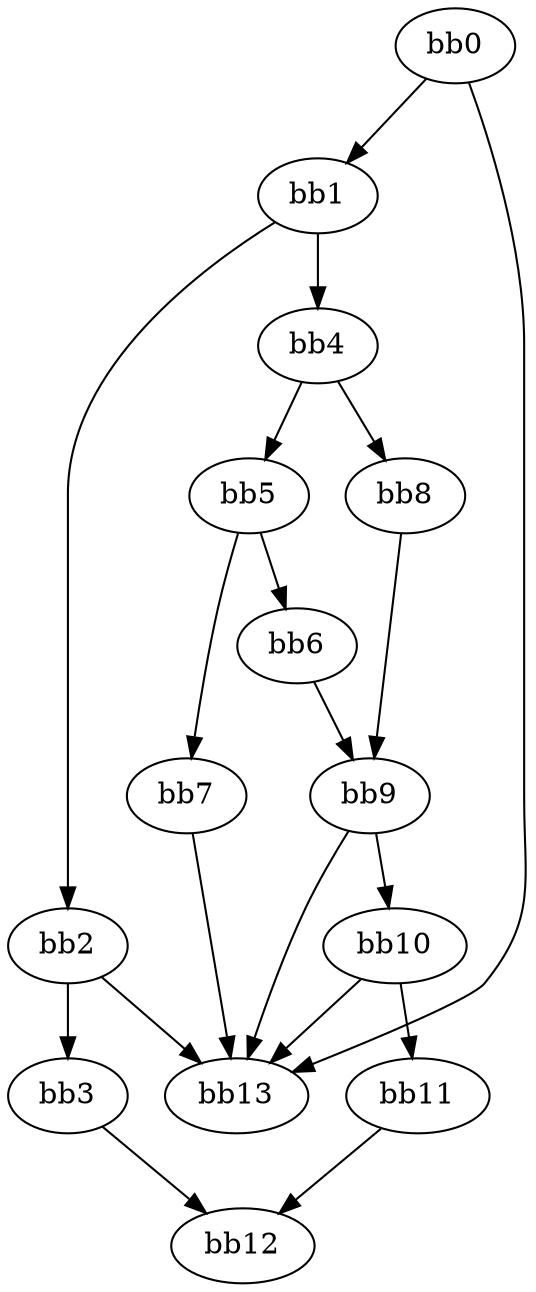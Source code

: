 digraph {
    0 [ label = "bb0\l" ]
    1 [ label = "bb1\l" ]
    2 [ label = "bb2\l" ]
    3 [ label = "bb3\l" ]
    4 [ label = "bb4\l" ]
    5 [ label = "bb5\l" ]
    6 [ label = "bb6\l" ]
    7 [ label = "bb7\l" ]
    8 [ label = "bb8\l" ]
    9 [ label = "bb9\l" ]
    10 [ label = "bb10\l" ]
    11 [ label = "bb11\l" ]
    12 [ label = "bb12\l" ]
    13 [ label = "bb13\l" ]
    0 -> 1 [ ]
    0 -> 13 [ ]
    1 -> 2 [ ]
    1 -> 4 [ ]
    2 -> 3 [ ]
    2 -> 13 [ ]
    3 -> 12 [ ]
    4 -> 5 [ ]
    4 -> 8 [ ]
    5 -> 6 [ ]
    5 -> 7 [ ]
    6 -> 9 [ ]
    7 -> 13 [ ]
    8 -> 9 [ ]
    9 -> 10 [ ]
    9 -> 13 [ ]
    10 -> 11 [ ]
    10 -> 13 [ ]
    11 -> 12 [ ]
}

